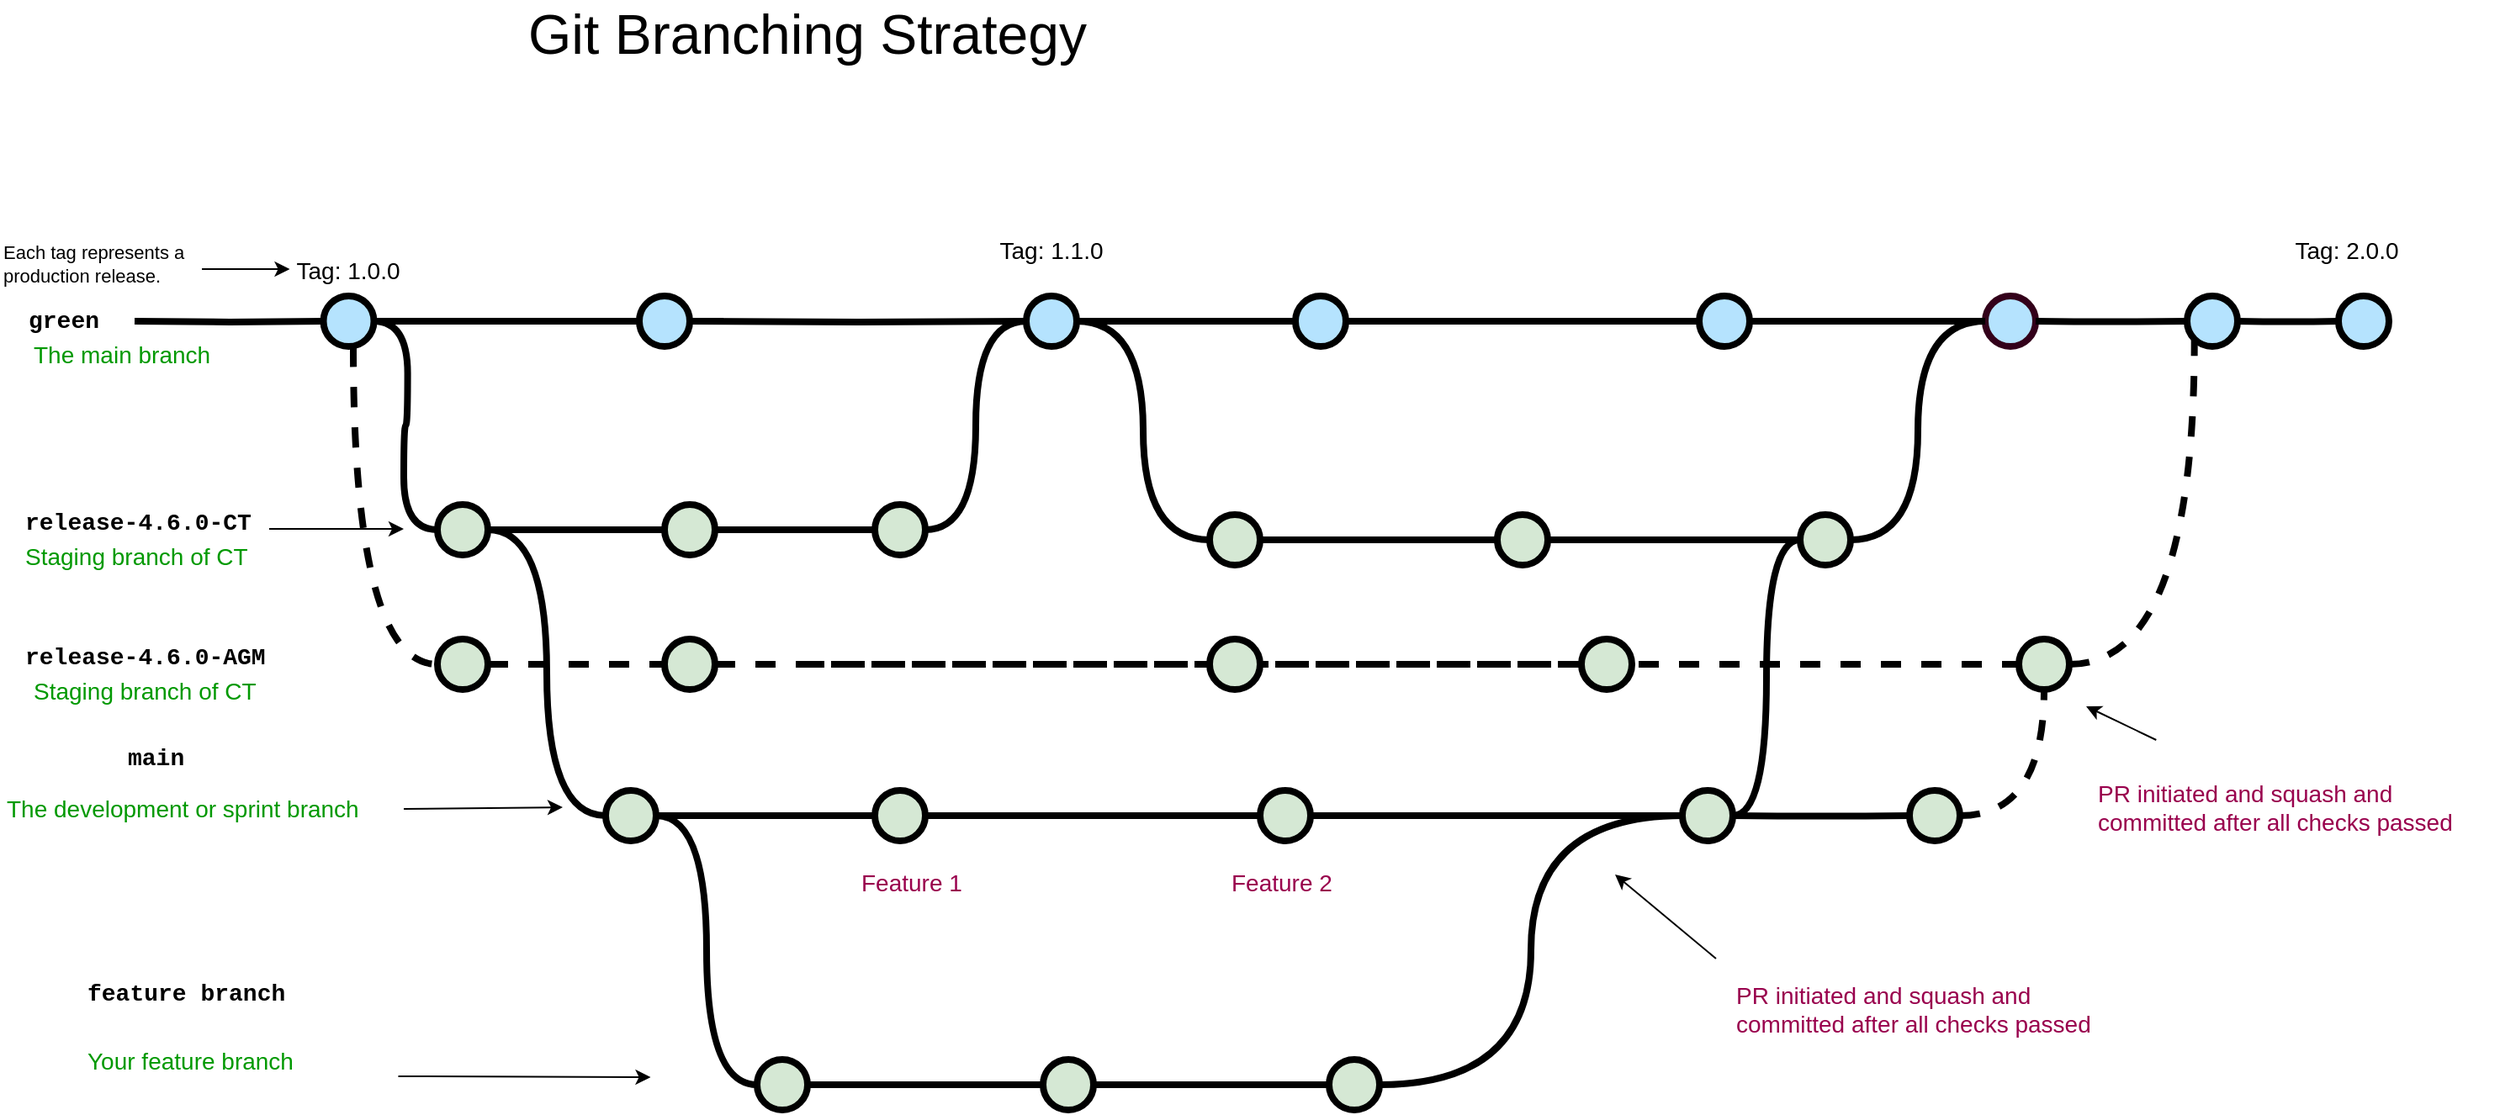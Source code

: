 <mxfile version="18.0.8" type="github">
  <diagram id="92qgGHZedwL5Q1Y-DCkX" name="Page-1">
    <mxGraphModel dx="1186" dy="651" grid="1" gridSize="10" guides="1" tooltips="1" connect="1" arrows="1" fold="1" page="1" pageScale="1" pageWidth="850" pageHeight="1100" math="0" shadow="0">
      <root>
        <mxCell id="0" />
        <mxCell id="1" parent="0" />
        <mxCell id="0Go4OFcbjEMBf_jbjGhI-3" style="edgeStyle=orthogonalEdgeStyle;curved=1;rounded=0;html=1;exitX=1;exitY=0.5;exitPerimeter=0;entryX=0;entryY=0.5;entryPerimeter=0;endArrow=none;endFill=0;jettySize=auto;orthogonalLoop=1;strokeWidth=4;fontSize=15;" parent="1" source="0Go4OFcbjEMBf_jbjGhI-4" target="0Go4OFcbjEMBf_jbjGhI-12" edge="1">
          <mxGeometry relative="1" as="geometry" />
        </mxCell>
        <mxCell id="0Go4OFcbjEMBf_jbjGhI-4" value="" style="verticalLabelPosition=bottom;verticalAlign=top;html=1;strokeWidth=4;shape=mxgraph.flowchart.on-page_reference;plain-blue;gradientColor=none;fillColor=#B5E3Fe;strokeColor=#000000;" parent="1" vertex="1">
          <mxGeometry x="222.25" y="216" width="30" height="30" as="geometry" />
        </mxCell>
        <mxCell id="0Go4OFcbjEMBf_jbjGhI-5" value="" style="edgeStyle=orthogonalEdgeStyle;curved=1;rounded=0;orthogonalLoop=1;jettySize=auto;html=1;endArrow=none;endFill=0;strokeWidth=4;entryX=0;entryY=0.5;entryDx=0;entryDy=0;entryPerimeter=0;startArrow=none;" parent="1" source="0Go4OFcbjEMBf_jbjGhI-127" target="0Go4OFcbjEMBf_jbjGhI-8" edge="1">
          <mxGeometry relative="1" as="geometry">
            <mxPoint x="694.5" y="231" as="targetPoint" />
          </mxGeometry>
        </mxCell>
        <mxCell id="0Go4OFcbjEMBf_jbjGhI-6" style="edgeStyle=orthogonalEdgeStyle;curved=1;rounded=0;orthogonalLoop=1;jettySize=auto;html=1;exitX=1;exitY=0.5;exitDx=0;exitDy=0;exitPerimeter=0;entryX=0;entryY=0.5;entryDx=0;entryDy=0;entryPerimeter=0;endArrow=none;endFill=0;strokeWidth=4;fontFamily=Courier New;fontColor=#009900;" parent="1" source="0Go4OFcbjEMBf_jbjGhI-7" target="0Go4OFcbjEMBf_jbjGhI-44" edge="1">
          <mxGeometry relative="1" as="geometry" />
        </mxCell>
        <mxCell id="0Go4OFcbjEMBf_jbjGhI-7" value="" style="verticalLabelPosition=bottom;verticalAlign=top;html=1;strokeWidth=4;shape=mxgraph.flowchart.on-page_reference;plain-blue;gradientColor=none;strokeColor=#000000;fillColor=#B5E3FE;" parent="1" vertex="1">
          <mxGeometry x="640" y="216" width="30" height="30" as="geometry" />
        </mxCell>
        <mxCell id="0Go4OFcbjEMBf_jbjGhI-8" value="" style="verticalLabelPosition=bottom;verticalAlign=top;html=1;strokeWidth=4;shape=mxgraph.flowchart.on-page_reference;plain-blue;gradientColor=none;strokeColor=#33001A;fillColor=#B5E3FE;" parent="1" vertex="1">
          <mxGeometry x="1210" y="216" width="30" height="30" as="geometry" />
        </mxCell>
        <mxCell id="0Go4OFcbjEMBf_jbjGhI-9" value="" style="edgeStyle=orthogonalEdgeStyle;rounded=0;html=1;jettySize=auto;orthogonalLoop=1;strokeWidth=4;endArrow=none;endFill=0;" parent="1" target="0Go4OFcbjEMBf_jbjGhI-4" edge="1">
          <mxGeometry x="152.25" y="231" as="geometry">
            <mxPoint x="110" y="231" as="sourcePoint" />
          </mxGeometry>
        </mxCell>
        <mxCell id="0Go4OFcbjEMBf_jbjGhI-10" value="green" style="text;html=1;strokeColor=none;fillColor=none;align=center;verticalAlign=middle;whiteSpace=wrap;overflow=hidden;fontSize=14;fontStyle=1;fontFamily=Courier New;" parent="1" vertex="1">
          <mxGeometry x="43" y="210" width="50" height="42" as="geometry" />
        </mxCell>
        <mxCell id="0Go4OFcbjEMBf_jbjGhI-11" style="edgeStyle=orthogonalEdgeStyle;curved=1;rounded=0;html=1;exitX=1;exitY=0.5;exitPerimeter=0;endArrow=none;endFill=0;jettySize=auto;orthogonalLoop=1;strokeWidth=4;fontSize=15;" parent="1" source="0Go4OFcbjEMBf_jbjGhI-12" target="0Go4OFcbjEMBf_jbjGhI-14" edge="1">
          <mxGeometry relative="1" as="geometry" />
        </mxCell>
        <mxCell id="0Go4OFcbjEMBf_jbjGhI-12" value="" style="verticalLabelPosition=bottom;verticalAlign=top;html=1;strokeWidth=4;shape=mxgraph.flowchart.on-page_reference;plain-purple;gradientColor=none;strokeColor=#000000;fillColor=#D5E8D4;" parent="1" vertex="1">
          <mxGeometry x="290" y="340" width="30" height="30" as="geometry" />
        </mxCell>
        <mxCell id="0Go4OFcbjEMBf_jbjGhI-13" style="edgeStyle=orthogonalEdgeStyle;curved=1;rounded=0;html=1;exitX=1;exitY=0.5;exitPerimeter=0;entryX=0;entryY=0.5;entryPerimeter=0;endArrow=none;endFill=0;jettySize=auto;orthogonalLoop=1;strokeWidth=4;fontSize=15;" parent="1" source="0Go4OFcbjEMBf_jbjGhI-14" target="0Go4OFcbjEMBf_jbjGhI-16" edge="1">
          <mxGeometry relative="1" as="geometry" />
        </mxCell>
        <mxCell id="0Go4OFcbjEMBf_jbjGhI-14" value="" style="verticalLabelPosition=bottom;verticalAlign=top;html=1;strokeWidth=4;shape=mxgraph.flowchart.on-page_reference;plain-purple;gradientColor=none;strokeColor=#000000;fillColor=#D5E8D4;" parent="1" vertex="1">
          <mxGeometry x="425" y="340" width="30" height="30" as="geometry" />
        </mxCell>
        <mxCell id="0Go4OFcbjEMBf_jbjGhI-15" style="edgeStyle=orthogonalEdgeStyle;curved=1;rounded=0;html=1;exitX=1;exitY=0.5;exitPerimeter=0;entryX=0;entryY=0.5;entryPerimeter=0;endArrow=none;endFill=0;jettySize=auto;orthogonalLoop=1;strokeWidth=4;fontSize=15;" parent="1" source="0Go4OFcbjEMBf_jbjGhI-16" target="0Go4OFcbjEMBf_jbjGhI-7" edge="1">
          <mxGeometry relative="1" as="geometry" />
        </mxCell>
        <mxCell id="0Go4OFcbjEMBf_jbjGhI-16" value="" style="verticalLabelPosition=bottom;verticalAlign=top;html=1;strokeWidth=4;shape=mxgraph.flowchart.on-page_reference;plain-purple;gradientColor=none;strokeColor=#000000;fillColor=#D5E8D4;" parent="1" vertex="1">
          <mxGeometry x="550" y="340" width="30" height="30" as="geometry" />
        </mxCell>
        <mxCell id="0Go4OFcbjEMBf_jbjGhI-17" value="release-4.6.0-CT" style="text;html=1;strokeColor=none;fillColor=none;align=left;verticalAlign=middle;whiteSpace=wrap;overflow=hidden;fontSize=14;fontStyle=1;fontFamily=Courier New;" parent="1" vertex="1">
          <mxGeometry x="43" y="340" width="240" height="20" as="geometry" />
        </mxCell>
        <mxCell id="0Go4OFcbjEMBf_jbjGhI-18" value="" style="edgeStyle=orthogonalEdgeStyle;rounded=0;orthogonalLoop=1;jettySize=auto;html=1;endArrow=none;endFill=0;strokeWidth=4;" parent="1" source="0Go4OFcbjEMBf_jbjGhI-21" target="0Go4OFcbjEMBf_jbjGhI-23" edge="1">
          <mxGeometry relative="1" as="geometry">
            <Array as="points">
              <mxPoint x="490" y="525" />
              <mxPoint x="490" y="525" />
            </Array>
          </mxGeometry>
        </mxCell>
        <mxCell id="0Go4OFcbjEMBf_jbjGhI-19" style="edgeStyle=orthogonalEdgeStyle;rounded=0;orthogonalLoop=1;jettySize=auto;html=1;entryX=1;entryY=0.5;entryDx=0;entryDy=0;entryPerimeter=0;endArrow=none;endFill=0;strokeWidth=4;curved=1;" parent="1" source="0Go4OFcbjEMBf_jbjGhI-21" target="0Go4OFcbjEMBf_jbjGhI-12" edge="1">
          <mxGeometry relative="1" as="geometry" />
        </mxCell>
        <mxCell id="0Go4OFcbjEMBf_jbjGhI-20" style="edgeStyle=orthogonalEdgeStyle;curved=1;rounded=0;orthogonalLoop=1;jettySize=auto;html=1;exitX=1;exitY=0.5;exitDx=0;exitDy=0;exitPerimeter=0;entryX=0;entryY=0.5;entryDx=0;entryDy=0;entryPerimeter=0;endArrow=none;endFill=0;strokeWidth=4;fontFamily=Courier New;fontColor=#009900;" parent="1" source="0Go4OFcbjEMBf_jbjGhI-21" target="0Go4OFcbjEMBf_jbjGhI-30" edge="1">
          <mxGeometry relative="1" as="geometry" />
        </mxCell>
        <mxCell id="0Go4OFcbjEMBf_jbjGhI-21" value="" style="verticalLabelPosition=bottom;verticalAlign=top;html=1;strokeWidth=4;shape=mxgraph.flowchart.on-page_reference;plain-purple;gradientColor=none;strokeColor=#000000;fillColor=#D5E8D4;" parent="1" vertex="1">
          <mxGeometry x="390" y="510" width="30" height="30" as="geometry" />
        </mxCell>
        <mxCell id="0Go4OFcbjEMBf_jbjGhI-22" value="" style="edgeStyle=orthogonalEdgeStyle;curved=1;rounded=0;orthogonalLoop=1;jettySize=auto;html=1;endArrow=none;endFill=0;strokeWidth=4;" parent="1" source="0Go4OFcbjEMBf_jbjGhI-23" target="0Go4OFcbjEMBf_jbjGhI-25" edge="1">
          <mxGeometry relative="1" as="geometry" />
        </mxCell>
        <mxCell id="0Go4OFcbjEMBf_jbjGhI-23" value="" style="verticalLabelPosition=bottom;verticalAlign=top;html=1;strokeWidth=4;shape=mxgraph.flowchart.on-page_reference;plain-purple;gradientColor=none;strokeColor=#000000;fillColor=#D5E8D4;" parent="1" vertex="1">
          <mxGeometry x="550" y="510" width="30" height="30" as="geometry" />
        </mxCell>
        <mxCell id="0Go4OFcbjEMBf_jbjGhI-24" value="" style="edgeStyle=orthogonalEdgeStyle;curved=1;rounded=0;orthogonalLoop=1;jettySize=auto;html=1;endArrow=none;endFill=0;strokeWidth=4;fontFamily=Courier New;fontColor=#009900;" parent="1" source="0Go4OFcbjEMBf_jbjGhI-25" target="0Go4OFcbjEMBf_jbjGhI-27" edge="1">
          <mxGeometry relative="1" as="geometry" />
        </mxCell>
        <mxCell id="0Go4OFcbjEMBf_jbjGhI-25" value="" style="verticalLabelPosition=bottom;verticalAlign=top;html=1;strokeWidth=4;shape=mxgraph.flowchart.on-page_reference;plain-purple;gradientColor=none;strokeColor=#000000;fillColor=#D5E8D4;" parent="1" vertex="1">
          <mxGeometry x="779" y="510" width="30" height="30" as="geometry" />
        </mxCell>
        <mxCell id="0Go4OFcbjEMBf_jbjGhI-26" style="edgeStyle=orthogonalEdgeStyle;curved=1;rounded=0;orthogonalLoop=1;jettySize=auto;html=1;entryX=0;entryY=0.5;entryDx=0;entryDy=0;entryPerimeter=0;endArrow=none;endFill=0;strokeWidth=4;fontFamily=Courier New;fontColor=#009900;" parent="1" source="0Go4OFcbjEMBf_jbjGhI-27" target="0Go4OFcbjEMBf_jbjGhI-46" edge="1">
          <mxGeometry relative="1" as="geometry" />
        </mxCell>
        <mxCell id="0Go4OFcbjEMBf_jbjGhI-27" value="" style="verticalLabelPosition=bottom;verticalAlign=top;html=1;strokeWidth=4;shape=mxgraph.flowchart.on-page_reference;plain-purple;gradientColor=none;strokeColor=#000000;fillColor=#D5E8D4;" parent="1" vertex="1">
          <mxGeometry x="1030" y="510" width="30" height="30" as="geometry" />
        </mxCell>
        <mxCell id="0Go4OFcbjEMBf_jbjGhI-28" value="main" style="text;html=1;strokeColor=none;fillColor=none;align=left;verticalAlign=middle;whiteSpace=wrap;overflow=hidden;fontSize=14;fontStyle=1;fontFamily=Courier New;" parent="1" vertex="1">
          <mxGeometry x="104" y="480" width="91" height="20" as="geometry" />
        </mxCell>
        <mxCell id="0Go4OFcbjEMBf_jbjGhI-29" value="" style="edgeStyle=orthogonalEdgeStyle;rounded=0;orthogonalLoop=1;jettySize=auto;html=1;endArrow=none;endFill=0;strokeWidth=4;startArrow=none;" parent="1" source="0Go4OFcbjEMBf_jbjGhI-99" target="0Go4OFcbjEMBf_jbjGhI-32" edge="1">
          <mxGeometry relative="1" as="geometry" />
        </mxCell>
        <mxCell id="0Go4OFcbjEMBf_jbjGhI-30" value="" style="verticalLabelPosition=bottom;verticalAlign=top;html=1;strokeWidth=4;shape=mxgraph.flowchart.on-page_reference;plain-purple;gradientColor=none;strokeColor=#000000;fillColor=#D5E8D4;" parent="1" vertex="1">
          <mxGeometry x="480" y="670" width="30" height="30" as="geometry" />
        </mxCell>
        <mxCell id="0Go4OFcbjEMBf_jbjGhI-31" style="edgeStyle=orthogonalEdgeStyle;curved=1;rounded=0;orthogonalLoop=1;jettySize=auto;html=1;exitX=1;exitY=0.5;exitDx=0;exitDy=0;exitPerimeter=0;entryX=0;entryY=0.5;entryDx=0;entryDy=0;entryPerimeter=0;endArrow=none;endFill=0;strokeWidth=4;fontFamily=Courier New;fontColor=#009900;" parent="1" source="0Go4OFcbjEMBf_jbjGhI-32" target="0Go4OFcbjEMBf_jbjGhI-27" edge="1">
          <mxGeometry relative="1" as="geometry" />
        </mxCell>
        <mxCell id="0Go4OFcbjEMBf_jbjGhI-32" value="" style="verticalLabelPosition=bottom;verticalAlign=top;html=1;strokeWidth=4;shape=mxgraph.flowchart.on-page_reference;plain-purple;gradientColor=none;strokeColor=#000000;fillColor=#D5E8D4;" parent="1" vertex="1">
          <mxGeometry x="820" y="670" width="30" height="30" as="geometry" />
        </mxCell>
        <mxCell id="0Go4OFcbjEMBf_jbjGhI-33" value="feature branch" style="text;html=1;strokeColor=none;fillColor=none;align=left;verticalAlign=middle;whiteSpace=wrap;overflow=hidden;fontSize=14;fontStyle=1;fontFamily=Courier New;" parent="1" vertex="1">
          <mxGeometry x="80" y="620" width="240" height="20" as="geometry" />
        </mxCell>
        <mxCell id="0Go4OFcbjEMBf_jbjGhI-34" value="The development or sprint branch" style="text;html=1;strokeColor=none;fillColor=none;align=left;verticalAlign=middle;whiteSpace=wrap;overflow=hidden;fontSize=14;fontStyle=0;fontColor=#009900;" parent="1" vertex="1">
          <mxGeometry x="32.25" y="510" width="240" height="20" as="geometry" />
        </mxCell>
        <mxCell id="0Go4OFcbjEMBf_jbjGhI-35" value="Your feature branch" style="text;html=1;strokeColor=none;fillColor=none;align=left;verticalAlign=middle;whiteSpace=wrap;overflow=hidden;fontSize=14;fontStyle=0;fontColor=#009900;" parent="1" vertex="1">
          <mxGeometry x="80" y="660" width="240" height="20" as="geometry" />
        </mxCell>
        <mxCell id="0Go4OFcbjEMBf_jbjGhI-36" value="Staging branch of CT&amp;nbsp;" style="text;html=1;strokeColor=none;fillColor=none;align=left;verticalAlign=middle;whiteSpace=wrap;overflow=hidden;fontSize=14;fontStyle=0;fontColor=#009900;" parent="1" vertex="1">
          <mxGeometry x="43" y="360" width="240" height="20" as="geometry" />
        </mxCell>
        <mxCell id="0Go4OFcbjEMBf_jbjGhI-37" value="The main branch&lt;br&gt;" style="text;html=1;strokeColor=none;fillColor=none;align=left;verticalAlign=middle;whiteSpace=wrap;overflow=hidden;fontSize=14;fontStyle=0;fontColor=#009900;" parent="1" vertex="1">
          <mxGeometry x="48.25" y="240" width="146.75" height="20" as="geometry" />
        </mxCell>
        <mxCell id="0Go4OFcbjEMBf_jbjGhI-38" value="" style="endArrow=classic;html=1;strokeWidth=1;fontFamily=Courier New;fontColor=#009900;" parent="1" edge="1">
          <mxGeometry width="50" height="50" relative="1" as="geometry">
            <mxPoint x="266.75" y="680" as="sourcePoint" />
            <mxPoint x="416.75" y="680.5" as="targetPoint" />
          </mxGeometry>
        </mxCell>
        <mxCell id="0Go4OFcbjEMBf_jbjGhI-39" value="" style="endArrow=classic;html=1;strokeWidth=1;fontFamily=Courier New;fontColor=#009900;" parent="1" edge="1">
          <mxGeometry width="50" height="50" relative="1" as="geometry">
            <mxPoint x="270" y="521" as="sourcePoint" />
            <mxPoint x="364.5" y="520" as="targetPoint" />
          </mxGeometry>
        </mxCell>
        <mxCell id="0Go4OFcbjEMBf_jbjGhI-40" value="" style="endArrow=classic;html=1;strokeWidth=1;fontFamily=Courier New;fontColor=#009900;" parent="1" edge="1">
          <mxGeometry width="50" height="50" relative="1" as="geometry">
            <mxPoint x="190" y="354.5" as="sourcePoint" />
            <mxPoint x="270" y="354.5" as="targetPoint" />
          </mxGeometry>
        </mxCell>
        <mxCell id="0Go4OFcbjEMBf_jbjGhI-41" value="Tag: 1.1.0" style="text;html=1;strokeColor=none;fillColor=none;align=center;verticalAlign=middle;whiteSpace=wrap;overflow=hidden;fontSize=14;" parent="1" vertex="1">
          <mxGeometry x="600" y="178" width="110" height="20" as="geometry" />
        </mxCell>
        <mxCell id="0Go4OFcbjEMBf_jbjGhI-42" value="Tag: 1.0.0" style="text;html=1;strokeColor=none;fillColor=none;align=center;verticalAlign=middle;whiteSpace=wrap;overflow=hidden;fontSize=14;" parent="1" vertex="1">
          <mxGeometry x="202.25" y="190" width="70" height="20" as="geometry" />
        </mxCell>
        <mxCell id="0Go4OFcbjEMBf_jbjGhI-43" value="" style="edgeStyle=orthogonalEdgeStyle;curved=1;rounded=0;orthogonalLoop=1;jettySize=auto;html=1;endArrow=none;endFill=0;strokeWidth=4;fontFamily=Courier New;fontColor=#009900;startArrow=none;" parent="1" source="0Go4OFcbjEMBf_jbjGhI-107" target="0Go4OFcbjEMBf_jbjGhI-46" edge="1">
          <mxGeometry relative="1" as="geometry" />
        </mxCell>
        <mxCell id="0Go4OFcbjEMBf_jbjGhI-44" value="" style="verticalLabelPosition=bottom;verticalAlign=top;html=1;strokeWidth=4;shape=mxgraph.flowchart.on-page_reference;plain-purple;gradientColor=none;strokeColor=#000000;fillColor=#D5E8D4;" parent="1" vertex="1">
          <mxGeometry x="749" y="346" width="30" height="30" as="geometry" />
        </mxCell>
        <mxCell id="0Go4OFcbjEMBf_jbjGhI-45" style="edgeStyle=orthogonalEdgeStyle;curved=1;rounded=0;orthogonalLoop=1;jettySize=auto;html=1;entryX=0;entryY=0.5;entryDx=0;entryDy=0;entryPerimeter=0;endArrow=none;endFill=0;strokeWidth=4;fontFamily=Courier New;fontColor=#009900;" parent="1" source="0Go4OFcbjEMBf_jbjGhI-46" target="0Go4OFcbjEMBf_jbjGhI-8" edge="1">
          <mxGeometry relative="1" as="geometry" />
        </mxCell>
        <mxCell id="0Go4OFcbjEMBf_jbjGhI-46" value="" style="verticalLabelPosition=bottom;verticalAlign=top;html=1;strokeWidth=4;shape=mxgraph.flowchart.on-page_reference;plain-purple;gradientColor=none;strokeColor=#000000;fillColor=#D5E8D4;" parent="1" vertex="1">
          <mxGeometry x="1100" y="346" width="30" height="30" as="geometry" />
        </mxCell>
        <mxCell id="0Go4OFcbjEMBf_jbjGhI-52" value="" style="edgeStyle=orthogonalEdgeStyle;rounded=0;orthogonalLoop=1;jettySize=auto;html=1;fontSize=12;fontColor=#000000;entryX=0;entryY=0.5;entryDx=0;entryDy=0;" parent="1" source="0Go4OFcbjEMBf_jbjGhI-53" target="0Go4OFcbjEMBf_jbjGhI-42" edge="1">
          <mxGeometry relative="1" as="geometry">
            <mxPoint x="182.25" y="200" as="targetPoint" />
            <Array as="points">
              <mxPoint x="182.25" y="200" />
              <mxPoint x="182.25" y="200" />
            </Array>
          </mxGeometry>
        </mxCell>
        <mxCell id="0Go4OFcbjEMBf_jbjGhI-53" value="&lt;span style=&quot;text-align: center; font-size: 11px;&quot;&gt;Each tag represents a production release.&lt;/span&gt;" style="text;html=1;strokeColor=none;fillColor=none;align=left;verticalAlign=middle;whiteSpace=wrap;overflow=hidden;fontSize=11;fontStyle=0;fontColor=#000000;" parent="1" vertex="1">
          <mxGeometry x="30" y="178" width="120" height="38" as="geometry" />
        </mxCell>
        <mxCell id="0Go4OFcbjEMBf_jbjGhI-54" value="Git Branching Strategy" style="text;html=1;strokeColor=none;fillColor=none;align=center;verticalAlign=middle;whiteSpace=wrap;rounded=0;fontSize=33;fontColor=#000000;" parent="1" vertex="1">
          <mxGeometry x="241" y="40" width="538" height="40" as="geometry" />
        </mxCell>
        <mxCell id="0Go4OFcbjEMBf_jbjGhI-63" value="" style="edgeStyle=orthogonalEdgeStyle;rounded=0;orthogonalLoop=1;jettySize=auto;html=1;fontSize=15;endArrow=none;endFill=0;strokeWidth=4;entryX=0;entryY=0.5;entryDx=0;entryDy=0;entryPerimeter=0;" parent="1" target="0Go4OFcbjEMBf_jbjGhI-7" edge="1">
          <mxGeometry relative="1" as="geometry">
            <mxPoint x="520.25" y="231" as="targetPoint" />
            <mxPoint x="442.25" y="231" as="sourcePoint" />
          </mxGeometry>
        </mxCell>
        <mxCell id="0Go4OFcbjEMBf_jbjGhI-100" value="&lt;font color=&quot;#99004d&quot;&gt;PR initiated and squash and committed after all checks passed&lt;/font&gt;" style="text;html=1;strokeColor=none;fillColor=none;align=left;verticalAlign=middle;whiteSpace=wrap;overflow=hidden;fontSize=14;fontStyle=0;fontColor=#009900;" parent="1" vertex="1">
          <mxGeometry x="1060" y="600" width="240" height="80" as="geometry" />
        </mxCell>
        <mxCell id="0Go4OFcbjEMBf_jbjGhI-101" value="" style="endArrow=classic;html=1;strokeWidth=1;fontFamily=Courier New;fontColor=#009900;" parent="1" edge="1">
          <mxGeometry width="50" height="50" relative="1" as="geometry">
            <mxPoint x="1050" y="610" as="sourcePoint" />
            <mxPoint x="990" y="560" as="targetPoint" />
          </mxGeometry>
        </mxCell>
        <mxCell id="0Go4OFcbjEMBf_jbjGhI-99" value="" style="verticalLabelPosition=bottom;verticalAlign=top;html=1;strokeWidth=4;shape=mxgraph.flowchart.on-page_reference;plain-purple;gradientColor=none;strokeColor=#000000;fillColor=#D5E8D4;" parent="1" vertex="1">
          <mxGeometry x="650" y="670" width="30" height="30" as="geometry" />
        </mxCell>
        <mxCell id="0Go4OFcbjEMBf_jbjGhI-103" value="" style="edgeStyle=orthogonalEdgeStyle;rounded=0;orthogonalLoop=1;jettySize=auto;html=1;endArrow=none;endFill=0;strokeWidth=4;" parent="1" source="0Go4OFcbjEMBf_jbjGhI-30" target="0Go4OFcbjEMBf_jbjGhI-99" edge="1">
          <mxGeometry relative="1" as="geometry">
            <mxPoint x="510" y="685" as="sourcePoint" />
            <mxPoint x="820" y="685" as="targetPoint" />
          </mxGeometry>
        </mxCell>
        <mxCell id="0Go4OFcbjEMBf_jbjGhI-105" value="&lt;font color=&quot;#99004d&quot;&gt;Feature 1&lt;/font&gt;" style="text;html=1;strokeColor=none;fillColor=none;align=left;verticalAlign=middle;whiteSpace=wrap;overflow=hidden;fontSize=14;fontStyle=0;fontColor=#009900;" parent="1" vertex="1">
          <mxGeometry x="540" y="540" width="90" height="50" as="geometry" />
        </mxCell>
        <mxCell id="0Go4OFcbjEMBf_jbjGhI-106" value="&lt;font color=&quot;#99004d&quot;&gt;Feature 2&lt;/font&gt;" style="text;html=1;strokeColor=none;fillColor=none;align=left;verticalAlign=middle;whiteSpace=wrap;overflow=hidden;fontSize=14;fontStyle=0;fontColor=#009900;" parent="1" vertex="1">
          <mxGeometry x="760" y="540" width="90" height="50" as="geometry" />
        </mxCell>
        <mxCell id="0Go4OFcbjEMBf_jbjGhI-107" value="" style="verticalLabelPosition=bottom;verticalAlign=top;html=1;strokeWidth=4;shape=mxgraph.flowchart.on-page_reference;plain-purple;gradientColor=none;strokeColor=#000000;fillColor=#D5E8D4;" parent="1" vertex="1">
          <mxGeometry x="920" y="346" width="30" height="30" as="geometry" />
        </mxCell>
        <mxCell id="0Go4OFcbjEMBf_jbjGhI-108" value="" style="edgeStyle=orthogonalEdgeStyle;curved=1;rounded=0;orthogonalLoop=1;jettySize=auto;html=1;endArrow=none;endFill=0;strokeWidth=4;fontFamily=Courier New;fontColor=#009900;" parent="1" source="0Go4OFcbjEMBf_jbjGhI-44" target="0Go4OFcbjEMBf_jbjGhI-107" edge="1">
          <mxGeometry relative="1" as="geometry">
            <mxPoint x="750" y="361" as="sourcePoint" />
            <mxPoint x="1100" y="361" as="targetPoint" />
          </mxGeometry>
        </mxCell>
        <mxCell id="0Go4OFcbjEMBf_jbjGhI-109" value="" style="verticalLabelPosition=bottom;verticalAlign=top;html=1;strokeWidth=4;shape=mxgraph.flowchart.on-page_reference;plain-purple;gradientColor=none;strokeColor=#000000;fillColor=#D5E8D4;" parent="1" vertex="1">
          <mxGeometry x="290" y="420" width="30" height="30" as="geometry" />
        </mxCell>
        <mxCell id="0Go4OFcbjEMBf_jbjGhI-110" style="edgeStyle=orthogonalEdgeStyle;curved=1;rounded=0;html=1;exitX=0.145;exitY=0.855;exitPerimeter=0;entryX=0.145;entryY=0.145;entryPerimeter=0;endArrow=none;endFill=0;jettySize=auto;orthogonalLoop=1;strokeWidth=4;fontSize=15;entryDx=0;entryDy=0;exitDx=0;exitDy=0;strokeColor=none;" parent="1" source="0Go4OFcbjEMBf_jbjGhI-4" target="0Go4OFcbjEMBf_jbjGhI-109" edge="1">
          <mxGeometry relative="1" as="geometry">
            <mxPoint x="262.25" y="241" as="sourcePoint" />
            <mxPoint x="300" y="365" as="targetPoint" />
            <Array as="points">
              <mxPoint x="237" y="242" />
              <mxPoint x="237" y="440" />
              <mxPoint x="290" y="440" />
              <mxPoint x="290" y="424" />
            </Array>
          </mxGeometry>
        </mxCell>
        <mxCell id="0Go4OFcbjEMBf_jbjGhI-113" value="Staging branch of CT&amp;nbsp;" style="text;html=1;strokeColor=none;fillColor=none;align=left;verticalAlign=middle;whiteSpace=wrap;overflow=hidden;fontSize=14;fontStyle=0;fontColor=#009900;" parent="1" vertex="1">
          <mxGeometry x="47.75" y="440" width="240" height="20" as="geometry" />
        </mxCell>
        <mxCell id="0Go4OFcbjEMBf_jbjGhI-114" value="release-4.6.0-AGM" style="text;html=1;strokeColor=none;fillColor=none;align=left;verticalAlign=middle;whiteSpace=wrap;overflow=hidden;fontSize=14;fontStyle=1;fontFamily=Courier New;" parent="1" vertex="1">
          <mxGeometry x="43" y="420" width="240" height="20" as="geometry" />
        </mxCell>
        <mxCell id="0Go4OFcbjEMBf_jbjGhI-115" value="" style="verticalLabelPosition=bottom;verticalAlign=top;html=1;strokeWidth=4;shape=mxgraph.flowchart.on-page_reference;plain-purple;gradientColor=none;strokeColor=#000000;fillColor=#D5E8D4;" parent="1" vertex="1">
          <mxGeometry x="425" y="420" width="30" height="30" as="geometry" />
        </mxCell>
        <mxCell id="0Go4OFcbjEMBf_jbjGhI-116" value="" style="verticalLabelPosition=bottom;verticalAlign=top;html=1;strokeWidth=4;shape=mxgraph.flowchart.on-page_reference;plain-purple;gradientColor=none;strokeColor=#000000;fillColor=#D5E8D4;" parent="1" vertex="1">
          <mxGeometry x="1230" y="420" width="30" height="30" as="geometry" />
        </mxCell>
        <mxCell id="0Go4OFcbjEMBf_jbjGhI-117" style="edgeStyle=orthogonalEdgeStyle;curved=1;rounded=0;html=1;entryX=0;entryY=0.5;entryPerimeter=0;endArrow=none;endFill=0;jettySize=auto;orthogonalLoop=1;strokeWidth=4;fontSize=15;entryDx=0;entryDy=0;dashed=1;" parent="1" source="0Go4OFcbjEMBf_jbjGhI-4" target="0Go4OFcbjEMBf_jbjGhI-109" edge="1">
          <mxGeometry relative="1" as="geometry">
            <mxPoint x="240" y="260" as="sourcePoint" />
            <mxPoint x="300" y="365" as="targetPoint" />
            <Array as="points">
              <mxPoint x="240" y="435" />
            </Array>
          </mxGeometry>
        </mxCell>
        <mxCell id="0Go4OFcbjEMBf_jbjGhI-118" style="edgeStyle=orthogonalEdgeStyle;rounded=0;html=1;exitX=1;exitY=0.5;exitPerimeter=0;entryX=0;entryY=0.5;entryPerimeter=0;endArrow=none;endFill=0;jettySize=auto;orthogonalLoop=1;strokeWidth=4;fontSize=15;entryDx=0;entryDy=0;exitDx=0;exitDy=0;dashed=1;startArrow=none;" parent="1" source="0Go4OFcbjEMBf_jbjGhI-123" target="0Go4OFcbjEMBf_jbjGhI-116" edge="1">
          <mxGeometry relative="1" as="geometry">
            <mxPoint x="465" y="365" as="sourcePoint" />
            <mxPoint x="560" y="365" as="targetPoint" />
            <Array as="points">
              <mxPoint x="510" y="435" />
              <mxPoint x="510" y="435" />
            </Array>
          </mxGeometry>
        </mxCell>
        <mxCell id="0Go4OFcbjEMBf_jbjGhI-120" style="edgeStyle=orthogonalEdgeStyle;rounded=0;html=1;exitX=1;exitY=0.5;exitPerimeter=0;entryX=0;entryY=0.5;entryPerimeter=0;endArrow=none;endFill=0;jettySize=auto;orthogonalLoop=1;strokeWidth=4;fontSize=15;entryDx=0;entryDy=0;exitDx=0;exitDy=0;dashed=1;" parent="1" source="0Go4OFcbjEMBf_jbjGhI-109" target="0Go4OFcbjEMBf_jbjGhI-115" edge="1">
          <mxGeometry relative="1" as="geometry">
            <mxPoint x="465" y="445" as="sourcePoint" />
            <mxPoint x="560" y="445" as="targetPoint" />
            <Array as="points">
              <mxPoint x="370" y="435" />
              <mxPoint x="370" y="435" />
            </Array>
          </mxGeometry>
        </mxCell>
        <mxCell id="0Go4OFcbjEMBf_jbjGhI-121" value="" style="verticalLabelPosition=bottom;verticalAlign=top;html=1;strokeWidth=4;shape=mxgraph.flowchart.on-page_reference;plain-purple;gradientColor=none;strokeColor=#000000;fillColor=#D5E8D4;" parent="1" vertex="1">
          <mxGeometry x="749" y="420" width="30" height="30" as="geometry" />
        </mxCell>
        <mxCell id="0Go4OFcbjEMBf_jbjGhI-122" value="" style="edgeStyle=orthogonalEdgeStyle;rounded=0;html=1;exitX=1;exitY=0.5;exitPerimeter=0;entryX=0;entryY=0.5;entryPerimeter=0;endArrow=none;endFill=0;jettySize=auto;orthogonalLoop=1;strokeWidth=4;fontSize=15;entryDx=0;entryDy=0;exitDx=0;exitDy=0;dashed=1;" parent="1" source="0Go4OFcbjEMBf_jbjGhI-115" target="0Go4OFcbjEMBf_jbjGhI-121" edge="1">
          <mxGeometry relative="1" as="geometry">
            <mxPoint x="455" y="435" as="sourcePoint" />
            <mxPoint x="930" y="435" as="targetPoint" />
            <Array as="points" />
          </mxGeometry>
        </mxCell>
        <mxCell id="0Go4OFcbjEMBf_jbjGhI-123" value="" style="verticalLabelPosition=bottom;verticalAlign=top;html=1;strokeWidth=4;shape=mxgraph.flowchart.on-page_reference;plain-purple;gradientColor=none;strokeColor=#000000;fillColor=#D5E8D4;" parent="1" vertex="1">
          <mxGeometry x="970" y="420" width="30" height="30" as="geometry" />
        </mxCell>
        <mxCell id="0Go4OFcbjEMBf_jbjGhI-125" value="" style="verticalLabelPosition=bottom;verticalAlign=top;html=1;strokeWidth=4;shape=mxgraph.flowchart.on-page_reference;plain-blue;gradientColor=none;strokeColor=#000000;fillColor=#B5E3FE;" parent="1" vertex="1">
          <mxGeometry x="800" y="216" width="30" height="30" as="geometry" />
        </mxCell>
        <mxCell id="0Go4OFcbjEMBf_jbjGhI-126" value="" style="edgeStyle=orthogonalEdgeStyle;curved=1;rounded=0;orthogonalLoop=1;jettySize=auto;html=1;endArrow=none;endFill=0;strokeWidth=4;entryX=0;entryY=0.5;entryDx=0;entryDy=0;entryPerimeter=0;" parent="1" source="0Go4OFcbjEMBf_jbjGhI-7" target="0Go4OFcbjEMBf_jbjGhI-125" edge="1">
          <mxGeometry relative="1" as="geometry">
            <mxPoint x="1190" y="231" as="targetPoint" />
            <mxPoint x="670" y="231" as="sourcePoint" />
          </mxGeometry>
        </mxCell>
        <mxCell id="0Go4OFcbjEMBf_jbjGhI-127" value="" style="verticalLabelPosition=bottom;verticalAlign=top;html=1;strokeWidth=4;shape=mxgraph.flowchart.on-page_reference;plain-blue;gradientColor=none;strokeColor=#000000;fillColor=#B5E3FE;" parent="1" vertex="1">
          <mxGeometry x="1040" y="216" width="30" height="30" as="geometry" />
        </mxCell>
        <mxCell id="0Go4OFcbjEMBf_jbjGhI-128" value="" style="edgeStyle=orthogonalEdgeStyle;curved=1;rounded=0;orthogonalLoop=1;jettySize=auto;html=1;endArrow=none;endFill=0;strokeWidth=4;entryX=0;entryY=0.5;entryDx=0;entryDy=0;entryPerimeter=0;startArrow=none;" parent="1" source="0Go4OFcbjEMBf_jbjGhI-125" target="0Go4OFcbjEMBf_jbjGhI-127" edge="1">
          <mxGeometry relative="1" as="geometry">
            <mxPoint x="1190" y="231" as="targetPoint" />
            <mxPoint x="830" y="231" as="sourcePoint" />
          </mxGeometry>
        </mxCell>
        <mxCell id="0Go4OFcbjEMBf_jbjGhI-130" value="" style="edgeStyle=orthogonalEdgeStyle;rounded=0;html=1;jettySize=auto;orthogonalLoop=1;plain-blue;endArrow=none;endFill=0;strokeWidth=4;strokeColor=#000000;startArrow=none;" parent="1" source="rj0ieELLjpL4hqBz9v_u-4" edge="1">
          <mxGeometry x="252.25" y="231" as="geometry">
            <mxPoint x="450" y="231" as="targetPoint" />
            <mxPoint x="252.25" y="231" as="sourcePoint" />
            <Array as="points" />
          </mxGeometry>
        </mxCell>
        <mxCell id="0Go4OFcbjEMBf_jbjGhI-135" style="edgeStyle=orthogonalEdgeStyle;rounded=0;orthogonalLoop=1;jettySize=auto;html=1;entryX=0;entryY=0.5;entryDx=0;entryDy=0;entryPerimeter=0;fontColor=#99004D;strokeColor=none;" parent="1" source="0Go4OFcbjEMBf_jbjGhI-131" target="0Go4OFcbjEMBf_jbjGhI-134" edge="1">
          <mxGeometry relative="1" as="geometry" />
        </mxCell>
        <mxCell id="0Go4OFcbjEMBf_jbjGhI-131" value="" style="verticalLabelPosition=bottom;verticalAlign=top;html=1;strokeWidth=4;shape=mxgraph.flowchart.on-page_reference;plain-blue;gradientColor=none;strokeColor=#000000;fillColor=#B5E3FE;" parent="1" vertex="1">
          <mxGeometry x="1330" y="216" width="30" height="30" as="geometry" />
        </mxCell>
        <mxCell id="0Go4OFcbjEMBf_jbjGhI-132" value="" style="edgeStyle=orthogonalEdgeStyle;curved=1;rounded=0;orthogonalLoop=1;jettySize=auto;html=1;endArrow=none;endFill=0;strokeWidth=4;entryX=0;entryY=0.5;entryDx=0;entryDy=0;entryPerimeter=0;startArrow=none;" parent="1" target="0Go4OFcbjEMBf_jbjGhI-131" edge="1">
          <mxGeometry relative="1" as="geometry">
            <mxPoint x="1220" y="241" as="targetPoint" />
            <mxPoint x="1240" y="231" as="sourcePoint" />
          </mxGeometry>
        </mxCell>
        <mxCell id="0Go4OFcbjEMBf_jbjGhI-133" style="edgeStyle=orthogonalEdgeStyle;curved=1;rounded=0;orthogonalLoop=1;jettySize=auto;html=1;entryX=0.145;entryY=0.855;entryDx=0;entryDy=0;entryPerimeter=0;endArrow=none;endFill=0;strokeWidth=4;fontFamily=Courier New;fontColor=#009900;exitX=1;exitY=0.5;exitDx=0;exitDy=0;exitPerimeter=0;dashed=1;" parent="1" source="0Go4OFcbjEMBf_jbjGhI-116" target="0Go4OFcbjEMBf_jbjGhI-131" edge="1">
          <mxGeometry relative="1" as="geometry">
            <mxPoint x="1140" y="371" as="sourcePoint" />
            <mxPoint x="1220" y="241" as="targetPoint" />
          </mxGeometry>
        </mxCell>
        <mxCell id="0Go4OFcbjEMBf_jbjGhI-134" value="" style="verticalLabelPosition=bottom;verticalAlign=top;html=1;strokeWidth=4;shape=mxgraph.flowchart.on-page_reference;plain-blue;gradientColor=none;strokeColor=#000000;fillColor=#B5E3FE;" parent="1" vertex="1">
          <mxGeometry x="1420" y="216" width="30" height="30" as="geometry" />
        </mxCell>
        <mxCell id="0Go4OFcbjEMBf_jbjGhI-136" value="" style="edgeStyle=orthogonalEdgeStyle;curved=1;rounded=0;orthogonalLoop=1;jettySize=auto;html=1;endArrow=none;endFill=0;strokeWidth=4;entryX=0;entryY=0.5;entryDx=0;entryDy=0;entryPerimeter=0;startArrow=none;" parent="1" target="0Go4OFcbjEMBf_jbjGhI-134" edge="1">
          <mxGeometry relative="1" as="geometry">
            <mxPoint x="1340" y="241" as="targetPoint" />
            <mxPoint x="1360" y="231" as="sourcePoint" />
          </mxGeometry>
        </mxCell>
        <mxCell id="0Go4OFcbjEMBf_jbjGhI-137" value="Tag: 2.0.0" style="text;html=1;strokeColor=none;fillColor=none;align=center;verticalAlign=middle;whiteSpace=wrap;overflow=hidden;fontSize=14;" parent="1" vertex="1">
          <mxGeometry x="1370" y="178" width="110" height="20" as="geometry" />
        </mxCell>
        <mxCell id="0Go4OFcbjEMBf_jbjGhI-138" value="" style="verticalLabelPosition=bottom;verticalAlign=top;html=1;strokeWidth=4;shape=mxgraph.flowchart.on-page_reference;plain-purple;gradientColor=none;strokeColor=#000000;fillColor=#D5E8D4;" parent="1" vertex="1">
          <mxGeometry x="1165" y="510" width="30" height="30" as="geometry" />
        </mxCell>
        <mxCell id="0Go4OFcbjEMBf_jbjGhI-139" value="" style="edgeStyle=orthogonalEdgeStyle;curved=1;rounded=0;orthogonalLoop=1;jettySize=auto;html=1;endArrow=none;endFill=0;strokeWidth=4;fontFamily=Courier New;fontColor=#009900;entryX=0;entryY=0.5;entryDx=0;entryDy=0;entryPerimeter=0;" parent="1" target="0Go4OFcbjEMBf_jbjGhI-138" edge="1">
          <mxGeometry relative="1" as="geometry">
            <mxPoint x="1060" y="525" as="sourcePoint" />
            <mxPoint x="1040" y="535" as="targetPoint" />
          </mxGeometry>
        </mxCell>
        <mxCell id="0Go4OFcbjEMBf_jbjGhI-141" style="edgeStyle=orthogonalEdgeStyle;curved=1;rounded=0;orthogonalLoop=1;jettySize=auto;html=1;entryX=0.5;entryY=1;entryDx=0;entryDy=0;entryPerimeter=0;endArrow=none;endFill=0;strokeWidth=4;fontFamily=Courier New;fontColor=#009900;exitX=1;exitY=0.5;exitDx=0;exitDy=0;exitPerimeter=0;strokeColor=default;dashed=1;" parent="1" source="0Go4OFcbjEMBf_jbjGhI-138" target="0Go4OFcbjEMBf_jbjGhI-116" edge="1">
          <mxGeometry relative="1" as="geometry">
            <mxPoint x="1140" y="371" as="sourcePoint" />
            <mxPoint x="1220" y="241" as="targetPoint" />
          </mxGeometry>
        </mxCell>
        <mxCell id="rj0ieELLjpL4hqBz9v_u-1" value="&lt;font color=&quot;#99004d&quot;&gt;PR initiated and squash and committed after all checks passed&lt;/font&gt;" style="text;html=1;strokeColor=none;fillColor=none;align=left;verticalAlign=middle;whiteSpace=wrap;overflow=hidden;fontSize=14;fontStyle=0;fontColor=#009900;" vertex="1" parent="1">
          <mxGeometry x="1275" y="480" width="240" height="80" as="geometry" />
        </mxCell>
        <mxCell id="rj0ieELLjpL4hqBz9v_u-2" value="" style="endArrow=classic;html=1;strokeWidth=1;fontFamily=Courier New;fontColor=#009900;" edge="1" parent="1" source="rj0ieELLjpL4hqBz9v_u-1">
          <mxGeometry width="50" height="50" relative="1" as="geometry">
            <mxPoint x="1060" y="620" as="sourcePoint" />
            <mxPoint x="1270" y="460" as="targetPoint" />
          </mxGeometry>
        </mxCell>
        <mxCell id="rj0ieELLjpL4hqBz9v_u-4" value="" style="verticalLabelPosition=bottom;verticalAlign=top;html=1;strokeWidth=4;shape=mxgraph.flowchart.on-page_reference;plain-blue;gradientColor=none;fillColor=#B5E3Fe;strokeColor=#000000;" vertex="1" parent="1">
          <mxGeometry x="410" y="216" width="30" height="30" as="geometry" />
        </mxCell>
        <mxCell id="rj0ieELLjpL4hqBz9v_u-5" value="" style="edgeStyle=orthogonalEdgeStyle;rounded=0;html=1;jettySize=auto;orthogonalLoop=1;plain-blue;endArrow=none;endFill=0;strokeWidth=4;strokeColor=#000000;" edge="1" parent="1" source="0Go4OFcbjEMBf_jbjGhI-4" target="rj0ieELLjpL4hqBz9v_u-4">
          <mxGeometry x="252.25" y="231" as="geometry">
            <mxPoint x="450" y="231" as="targetPoint" />
            <mxPoint x="252.25" y="231" as="sourcePoint" />
            <Array as="points" />
          </mxGeometry>
        </mxCell>
      </root>
    </mxGraphModel>
  </diagram>
</mxfile>
